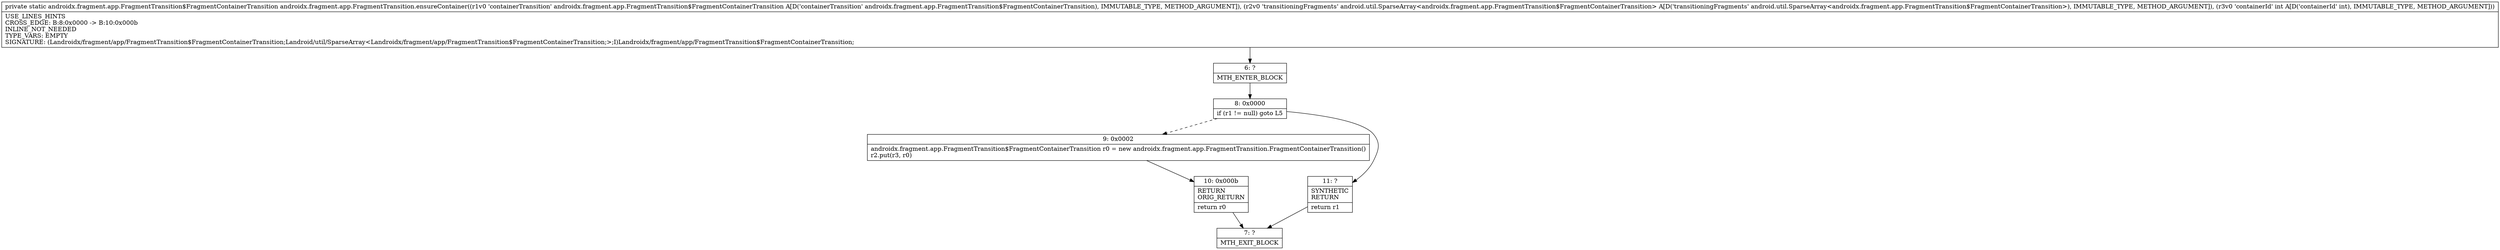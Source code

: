 digraph "CFG forandroidx.fragment.app.FragmentTransition.ensureContainer(Landroidx\/fragment\/app\/FragmentTransition$FragmentContainerTransition;Landroid\/util\/SparseArray;I)Landroidx\/fragment\/app\/FragmentTransition$FragmentContainerTransition;" {
Node_6 [shape=record,label="{6\:\ ?|MTH_ENTER_BLOCK\l}"];
Node_8 [shape=record,label="{8\:\ 0x0000|if (r1 != null) goto L5\l}"];
Node_9 [shape=record,label="{9\:\ 0x0002|androidx.fragment.app.FragmentTransition$FragmentContainerTransition r0 = new androidx.fragment.app.FragmentTransition.FragmentContainerTransition()\lr2.put(r3, r0)\l}"];
Node_10 [shape=record,label="{10\:\ 0x000b|RETURN\lORIG_RETURN\l|return r0\l}"];
Node_7 [shape=record,label="{7\:\ ?|MTH_EXIT_BLOCK\l}"];
Node_11 [shape=record,label="{11\:\ ?|SYNTHETIC\lRETURN\l|return r1\l}"];
MethodNode[shape=record,label="{private static androidx.fragment.app.FragmentTransition$FragmentContainerTransition androidx.fragment.app.FragmentTransition.ensureContainer((r1v0 'containerTransition' androidx.fragment.app.FragmentTransition$FragmentContainerTransition A[D('containerTransition' androidx.fragment.app.FragmentTransition$FragmentContainerTransition), IMMUTABLE_TYPE, METHOD_ARGUMENT]), (r2v0 'transitioningFragments' android.util.SparseArray\<androidx.fragment.app.FragmentTransition$FragmentContainerTransition\> A[D('transitioningFragments' android.util.SparseArray\<androidx.fragment.app.FragmentTransition$FragmentContainerTransition\>), IMMUTABLE_TYPE, METHOD_ARGUMENT]), (r3v0 'containerId' int A[D('containerId' int), IMMUTABLE_TYPE, METHOD_ARGUMENT]))  | USE_LINES_HINTS\lCROSS_EDGE: B:8:0x0000 \-\> B:10:0x000b\lINLINE_NOT_NEEDED\lTYPE_VARS: EMPTY\lSIGNATURE: (Landroidx\/fragment\/app\/FragmentTransition$FragmentContainerTransition;Landroid\/util\/SparseArray\<Landroidx\/fragment\/app\/FragmentTransition$FragmentContainerTransition;\>;I)Landroidx\/fragment\/app\/FragmentTransition$FragmentContainerTransition;\l}"];
MethodNode -> Node_6;Node_6 -> Node_8;
Node_8 -> Node_9[style=dashed];
Node_8 -> Node_11;
Node_9 -> Node_10;
Node_10 -> Node_7;
Node_11 -> Node_7;
}

